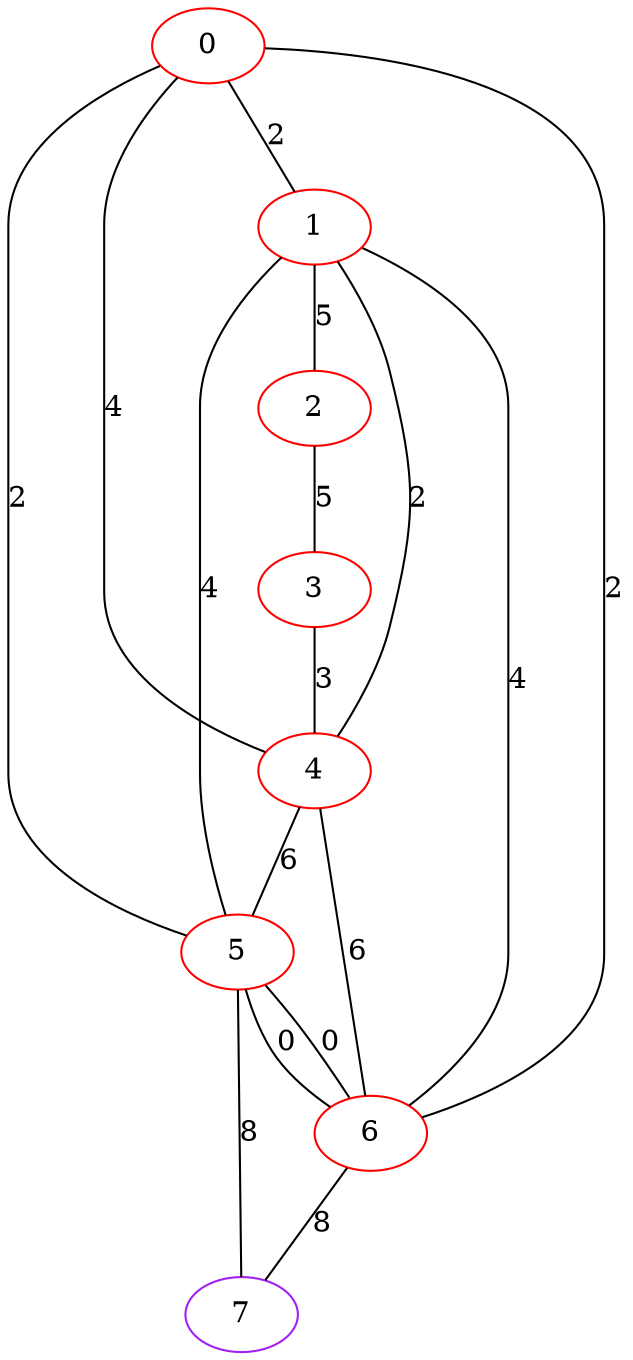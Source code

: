 graph "" {
0 [color=red, weight=1];
1 [color=red, weight=1];
2 [color=red, weight=1];
3 [color=red, weight=1];
4 [color=red, weight=1];
5 [color=red, weight=1];
6 [color=red, weight=1];
7 [color=purple, weight=4];
0 -- 1  [key=0, label=2];
0 -- 4  [key=0, label=4];
0 -- 5  [key=0, label=2];
0 -- 6  [key=0, label=2];
1 -- 2  [key=0, label=5];
1 -- 4  [key=0, label=2];
1 -- 5  [key=0, label=4];
1 -- 6  [key=0, label=4];
2 -- 3  [key=0, label=5];
3 -- 4  [key=0, label=3];
4 -- 5  [key=0, label=6];
4 -- 6  [key=0, label=6];
5 -- 6  [key=0, label=0];
5 -- 6  [key=1, label=0];
5 -- 7  [key=0, label=8];
6 -- 7  [key=0, label=8];
}

